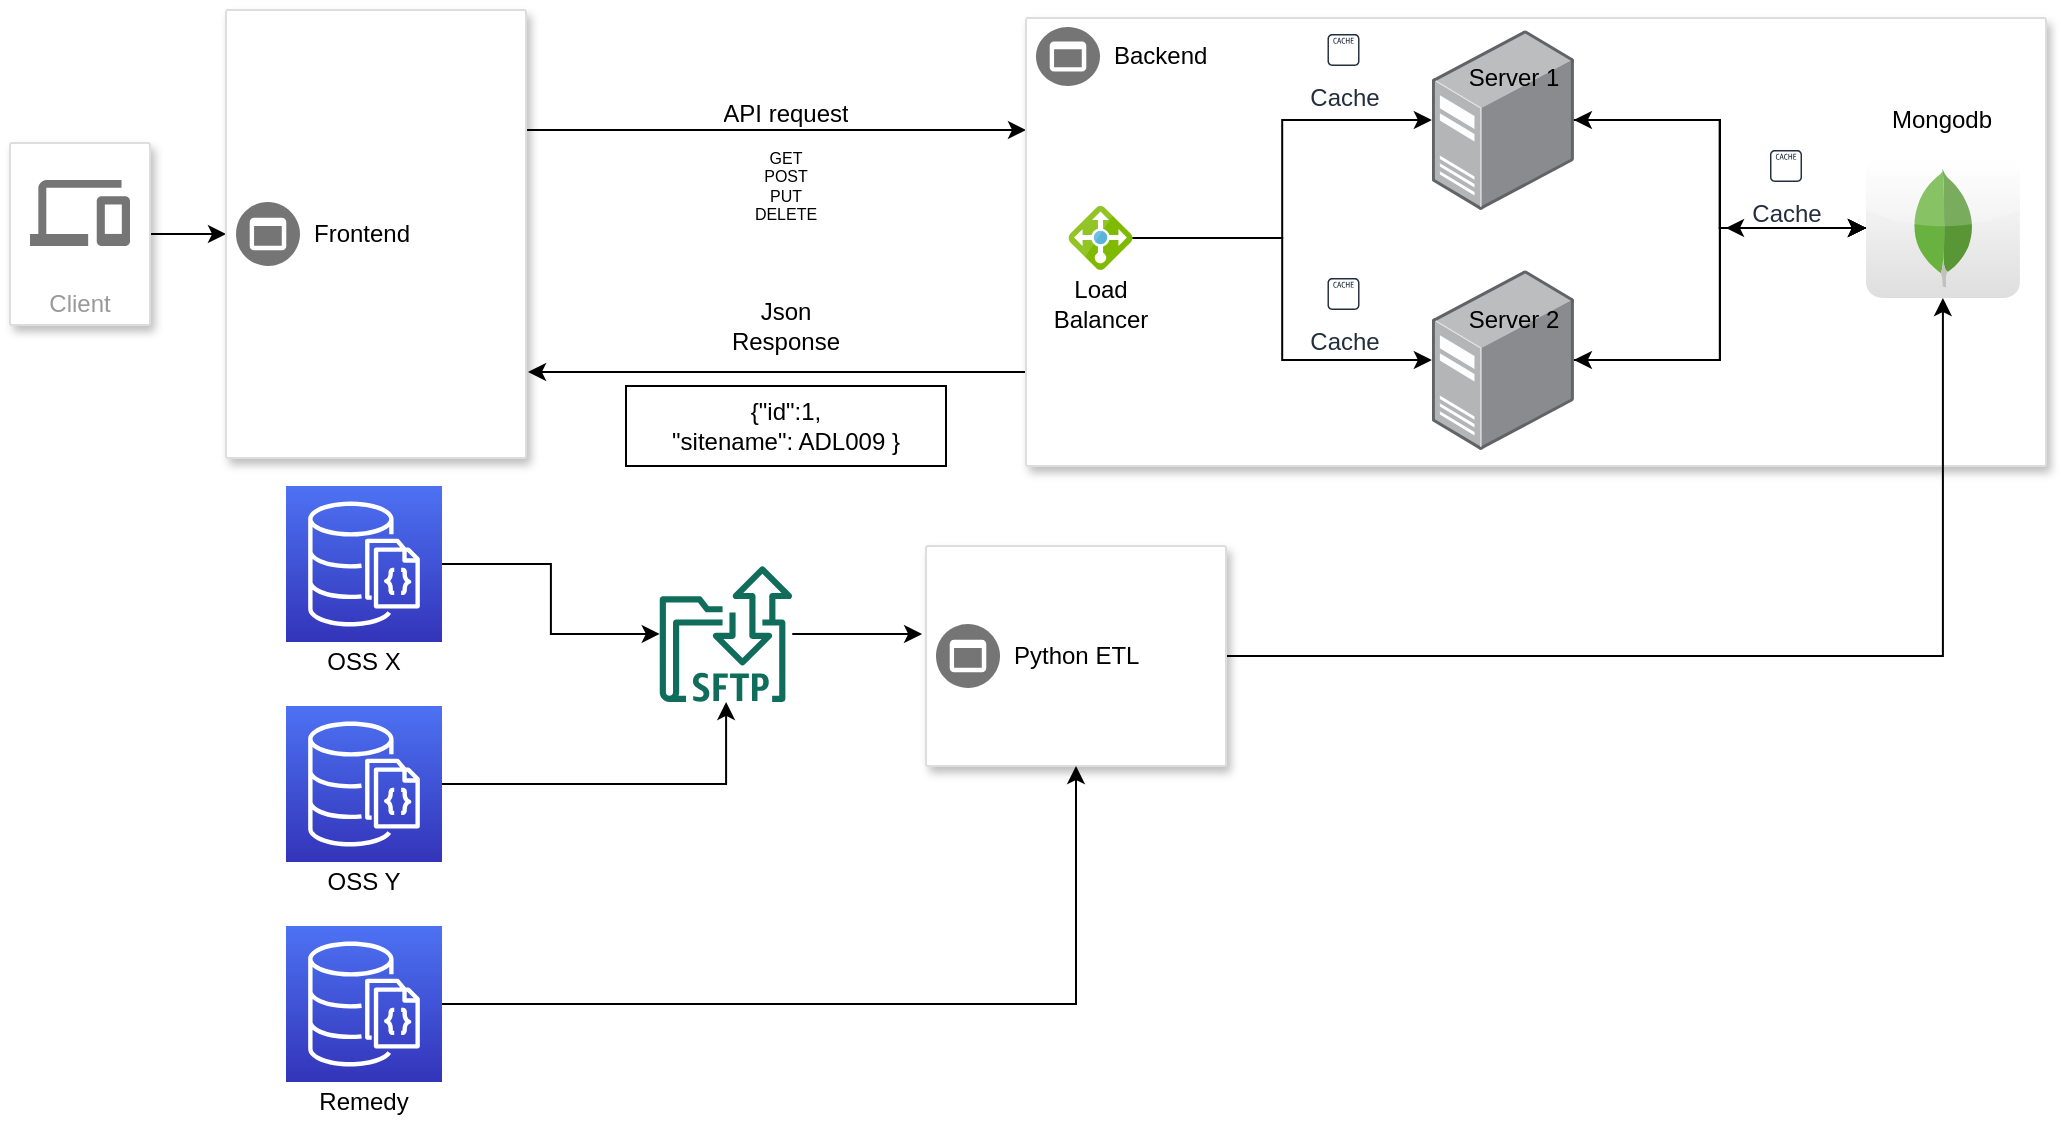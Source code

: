 <mxfile version="13.8.0" type="github">
  <diagram id="f106602c-feb2-e66a-4537-3a34d633f6aa" name="Page-1">
    <mxGraphModel dx="796" dy="455" grid="1" gridSize="10" guides="1" tooltips="1" connect="1" arrows="1" fold="1" page="1" pageScale="1" pageWidth="1169" pageHeight="827" background="#ffffff" math="0" shadow="0">
      <root>
        <mxCell id="0" />
        <mxCell id="1" parent="0" />
        <mxCell id="jlQ2GOLAOd0pFuCtd0Cb-1039" style="edgeStyle=orthogonalEdgeStyle;rounded=0;orthogonalLoop=1;jettySize=auto;html=1;exitX=1;exitY=0.5;exitDx=0;exitDy=0;entryX=0;entryY=0.5;entryDx=0;entryDy=0;" parent="1" source="1036" target="dStMWNxRlU4IX113jJQJ-1057" edge="1">
          <mxGeometry relative="1" as="geometry" />
        </mxCell>
        <mxCell id="1036" value="Client" style="strokeColor=#dddddd;fillColor=#ffffff;shadow=1;strokeWidth=1;rounded=1;absoluteArcSize=1;arcSize=2;labelPosition=center;verticalLabelPosition=middle;align=center;verticalAlign=bottom;spacingLeft=0;fontColor=#999999;fontSize=12;whiteSpace=wrap;spacingBottom=2;html=1;" parent="1" vertex="1">
          <mxGeometry x="92" y="188.5" width="70" height="91" as="geometry" />
        </mxCell>
        <mxCell id="1037" value="" style="dashed=0;connectable=0;html=1;fillColor=#757575;strokeColor=none;shape=mxgraph.gcp2.desktop_and_mobile;part=1;" parent="1036" vertex="1">
          <mxGeometry x="0.5" width="50" height="33" relative="1" as="geometry">
            <mxPoint x="-25" y="18.5" as="offset" />
          </mxGeometry>
        </mxCell>
        <mxCell id="dStMWNxRlU4IX113jJQJ-1059" style="edgeStyle=orthogonalEdgeStyle;rounded=0;orthogonalLoop=1;jettySize=auto;html=1;exitX=1;exitY=0.25;exitDx=0;exitDy=0;entryX=0;entryY=0.25;entryDx=0;entryDy=0;" parent="1" source="dStMWNxRlU4IX113jJQJ-1057" target="dStMWNxRlU4IX113jJQJ-1062" edge="1">
          <mxGeometry relative="1" as="geometry">
            <mxPoint x="420" y="199" as="targetPoint" />
            <Array as="points">
              <mxPoint x="350" y="182" />
            </Array>
          </mxGeometry>
        </mxCell>
        <mxCell id="dStMWNxRlU4IX113jJQJ-1057" value="" style="strokeColor=#dddddd;shadow=1;strokeWidth=1;rounded=1;absoluteArcSize=1;arcSize=2;" parent="1" vertex="1">
          <mxGeometry x="200" y="122" width="150" height="224" as="geometry" />
        </mxCell>
        <mxCell id="dStMWNxRlU4IX113jJQJ-1058" value="Frontend" style="dashed=0;connectable=0;html=1;fillColor=#757575;strokeColor=none;shape=mxgraph.gcp2.frontend_platform_services;part=1;labelPosition=right;verticalLabelPosition=middle;align=left;verticalAlign=middle;spacingLeft=5;fontSize=12;" parent="dStMWNxRlU4IX113jJQJ-1057" vertex="1">
          <mxGeometry y="0.5" width="32" height="32" relative="1" as="geometry">
            <mxPoint x="5" y="-16" as="offset" />
          </mxGeometry>
        </mxCell>
        <mxCell id="dStMWNxRlU4IX113jJQJ-1065" style="edgeStyle=orthogonalEdgeStyle;rounded=0;orthogonalLoop=1;jettySize=auto;html=1;exitX=0;exitY=0.804;exitDx=0;exitDy=0;exitPerimeter=0;" parent="1" source="dStMWNxRlU4IX113jJQJ-1062" edge="1">
          <mxGeometry relative="1" as="geometry">
            <mxPoint x="351" y="303" as="targetPoint" />
            <Array as="points">
              <mxPoint x="600" y="303" />
            </Array>
          </mxGeometry>
        </mxCell>
        <mxCell id="dStMWNxRlU4IX113jJQJ-1062" value="" style="strokeColor=#dddddd;shadow=1;strokeWidth=1;rounded=1;absoluteArcSize=1;arcSize=2;" parent="1" vertex="1">
          <mxGeometry x="600" y="126" width="510" height="224" as="geometry" />
        </mxCell>
        <mxCell id="dStMWNxRlU4IX113jJQJ-1063" value="Backend" style="dashed=0;connectable=0;html=1;fillColor=#757575;strokeColor=none;shape=mxgraph.gcp2.frontend_platform_services;part=1;labelPosition=right;verticalLabelPosition=middle;align=left;verticalAlign=middle;spacingLeft=5;fontSize=12;" parent="dStMWNxRlU4IX113jJQJ-1062" vertex="1">
          <mxGeometry y="0.5" width="32" height="29.5" relative="1" as="geometry">
            <mxPoint x="5" y="-107.5" as="offset" />
          </mxGeometry>
        </mxCell>
        <mxCell id="4whg9rzmziN6gf8FuwX8-1066" style="edgeStyle=orthogonalEdgeStyle;rounded=0;orthogonalLoop=1;jettySize=auto;html=1;" parent="dStMWNxRlU4IX113jJQJ-1062" source="4whg9rzmziN6gf8FuwX8-1051" target="4whg9rzmziN6gf8FuwX8-1065" edge="1">
          <mxGeometry relative="1" as="geometry" />
        </mxCell>
        <mxCell id="4whg9rzmziN6gf8FuwX8-1067" style="edgeStyle=orthogonalEdgeStyle;rounded=0;orthogonalLoop=1;jettySize=auto;html=1;" parent="dStMWNxRlU4IX113jJQJ-1062" source="4whg9rzmziN6gf8FuwX8-1051" target="4whg9rzmziN6gf8FuwX8-1049" edge="1">
          <mxGeometry relative="1" as="geometry" />
        </mxCell>
        <mxCell id="4whg9rzmziN6gf8FuwX8-1051" value="" style="aspect=fixed;html=1;points=[];align=center;image;fontSize=12;image=img/lib/mscae/Load_Balancer_feature.svg;" parent="dStMWNxRlU4IX113jJQJ-1062" vertex="1">
          <mxGeometry x="21.25" y="94" width="32" height="32" as="geometry" />
        </mxCell>
        <mxCell id="4whg9rzmziN6gf8FuwX8-1052" value="Load Balancer" style="text;html=1;strokeColor=none;fillColor=none;align=center;verticalAlign=middle;whiteSpace=wrap;rounded=0;" parent="dStMWNxRlU4IX113jJQJ-1062" vertex="1">
          <mxGeometry x="10.625" y="126" width="53.125" height="34" as="geometry" />
        </mxCell>
        <mxCell id="3dFaudVvByYtuBuP8Ixg-1038" style="edgeStyle=orthogonalEdgeStyle;rounded=0;orthogonalLoop=1;jettySize=auto;html=1;" edge="1" parent="dStMWNxRlU4IX113jJQJ-1062" source="4whg9rzmziN6gf8FuwX8-1065" target="4whg9rzmziN6gf8FuwX8-1084">
          <mxGeometry relative="1" as="geometry" />
        </mxCell>
        <mxCell id="3dFaudVvByYtuBuP8Ixg-1047" style="edgeStyle=orthogonalEdgeStyle;rounded=0;orthogonalLoop=1;jettySize=auto;html=1;" edge="1" parent="dStMWNxRlU4IX113jJQJ-1062" source="4whg9rzmziN6gf8FuwX8-1065" target="4whg9rzmziN6gf8FuwX8-1084">
          <mxGeometry relative="1" as="geometry" />
        </mxCell>
        <mxCell id="3dFaudVvByYtuBuP8Ixg-1049" style="edgeStyle=orthogonalEdgeStyle;rounded=0;orthogonalLoop=1;jettySize=auto;html=1;" edge="1" parent="dStMWNxRlU4IX113jJQJ-1062" source="4whg9rzmziN6gf8FuwX8-1065" target="4whg9rzmziN6gf8FuwX8-1084">
          <mxGeometry relative="1" as="geometry" />
        </mxCell>
        <mxCell id="4whg9rzmziN6gf8FuwX8-1065" value="" style="points=[];aspect=fixed;html=1;align=center;shadow=0;dashed=0;image;image=img/lib/allied_telesis/computer_and_terminals/Server_Desktop.svg;" parent="dStMWNxRlU4IX113jJQJ-1062" vertex="1">
          <mxGeometry x="202.938" y="6" width="71" height="90" as="geometry" />
        </mxCell>
        <mxCell id="3dFaudVvByYtuBuP8Ixg-1037" style="edgeStyle=orthogonalEdgeStyle;rounded=0;orthogonalLoop=1;jettySize=auto;html=1;" edge="1" parent="dStMWNxRlU4IX113jJQJ-1062" source="4whg9rzmziN6gf8FuwX8-1049" target="4whg9rzmziN6gf8FuwX8-1084">
          <mxGeometry relative="1" as="geometry" />
        </mxCell>
        <mxCell id="4whg9rzmziN6gf8FuwX8-1049" value="" style="points=[];aspect=fixed;html=1;align=center;shadow=0;dashed=0;image;image=img/lib/allied_telesis/computer_and_terminals/Server_Desktop.svg;" parent="dStMWNxRlU4IX113jJQJ-1062" vertex="1">
          <mxGeometry x="202.938" y="126" width="71" height="90" as="geometry" />
        </mxCell>
        <mxCell id="4whg9rzmziN6gf8FuwX8-1039" value="Cache" style="outlineConnect=0;fontColor=#232F3E;gradientColor=none;strokeColor=#232F3E;fillColor=#ffffff;dashed=0;verticalLabelPosition=bottom;verticalAlign=top;align=center;html=1;fontSize=12;fontStyle=0;aspect=fixed;shape=mxgraph.aws4.resourceIcon;resIcon=mxgraph.aws4.cache_node;" parent="dStMWNxRlU4IX113jJQJ-1062" vertex="1">
          <mxGeometry x="148.75" y="6" width="20" height="20" as="geometry" />
        </mxCell>
        <mxCell id="4whg9rzmziN6gf8FuwX8-1077" value="Cache" style="outlineConnect=0;fontColor=#232F3E;gradientColor=none;strokeColor=#232F3E;fillColor=#ffffff;dashed=0;verticalLabelPosition=bottom;verticalAlign=top;align=center;html=1;fontSize=12;fontStyle=0;aspect=fixed;shape=mxgraph.aws4.resourceIcon;resIcon=mxgraph.aws4.cache_node;" parent="dStMWNxRlU4IX113jJQJ-1062" vertex="1">
          <mxGeometry x="148.75" y="128" width="20" height="20" as="geometry" />
        </mxCell>
        <mxCell id="3dFaudVvByYtuBuP8Ixg-1045" style="edgeStyle=orthogonalEdgeStyle;rounded=0;orthogonalLoop=1;jettySize=auto;html=1;" edge="1" parent="dStMWNxRlU4IX113jJQJ-1062" source="4whg9rzmziN6gf8FuwX8-1084" target="4whg9rzmziN6gf8FuwX8-1065">
          <mxGeometry relative="1" as="geometry" />
        </mxCell>
        <mxCell id="3dFaudVvByYtuBuP8Ixg-1046" style="edgeStyle=orthogonalEdgeStyle;rounded=0;orthogonalLoop=1;jettySize=auto;html=1;" edge="1" parent="dStMWNxRlU4IX113jJQJ-1062" source="4whg9rzmziN6gf8FuwX8-1084" target="4whg9rzmziN6gf8FuwX8-1049">
          <mxGeometry relative="1" as="geometry" />
        </mxCell>
        <mxCell id="4whg9rzmziN6gf8FuwX8-1084" value="" style="dashed=0;outlineConnect=0;html=1;align=center;labelPosition=center;verticalLabelPosition=bottom;verticalAlign=top;shape=mxgraph.webicons.mongodb;gradientColor=#DFDEDE" parent="dStMWNxRlU4IX113jJQJ-1062" vertex="1">
          <mxGeometry x="420.01" y="70" width="76.93" height="70" as="geometry" />
        </mxCell>
        <mxCell id="4whg9rzmziN6gf8FuwX8-1093" value="Cache" style="outlineConnect=0;fontColor=#232F3E;gradientColor=none;strokeColor=#232F3E;fillColor=#ffffff;dashed=0;verticalLabelPosition=bottom;verticalAlign=top;align=center;html=1;fontSize=12;fontStyle=0;aspect=fixed;shape=mxgraph.aws4.resourceIcon;resIcon=mxgraph.aws4.cache_node;" parent="dStMWNxRlU4IX113jJQJ-1062" vertex="1">
          <mxGeometry x="370" y="64" width="20" height="20" as="geometry" />
        </mxCell>
        <mxCell id="3dFaudVvByYtuBuP8Ixg-1051" value="Mongodb" style="text;html=1;strokeColor=none;fillColor=none;align=center;verticalAlign=middle;whiteSpace=wrap;rounded=0;" vertex="1" parent="dStMWNxRlU4IX113jJQJ-1062">
          <mxGeometry x="438" y="41" width="40" height="20" as="geometry" />
        </mxCell>
        <mxCell id="3dFaudVvByYtuBuP8Ixg-1050" value="Server 1" style="text;html=1;strokeColor=none;fillColor=none;align=center;verticalAlign=middle;whiteSpace=wrap;rounded=0;" vertex="1" parent="dStMWNxRlU4IX113jJQJ-1062">
          <mxGeometry x="213.94" y="19" width="60" height="22" as="geometry" />
        </mxCell>
        <mxCell id="3dFaudVvByYtuBuP8Ixg-1054" value="Server 2" style="text;html=1;strokeColor=none;fillColor=none;align=center;verticalAlign=middle;whiteSpace=wrap;rounded=0;" vertex="1" parent="dStMWNxRlU4IX113jJQJ-1062">
          <mxGeometry x="213.94" y="140" width="60" height="22" as="geometry" />
        </mxCell>
        <mxCell id="3dFaudVvByYtuBuP8Ixg-1039" style="edgeStyle=orthogonalEdgeStyle;rounded=0;orthogonalLoop=1;jettySize=auto;html=1;" edge="1" parent="1" source="dStMWNxRlU4IX113jJQJ-1086" target="4whg9rzmziN6gf8FuwX8-1084">
          <mxGeometry relative="1" as="geometry" />
        </mxCell>
        <mxCell id="dStMWNxRlU4IX113jJQJ-1086" value="" style="strokeColor=#dddddd;shadow=1;strokeWidth=1;rounded=1;absoluteArcSize=1;arcSize=2;" parent="1" vertex="1">
          <mxGeometry x="550" y="390" width="150" height="110" as="geometry" />
        </mxCell>
        <mxCell id="dStMWNxRlU4IX113jJQJ-1087" value="Python ETL" style="dashed=0;connectable=0;html=1;fillColor=#757575;strokeColor=none;shape=mxgraph.gcp2.frontend_platform_services;part=1;labelPosition=right;verticalLabelPosition=middle;align=left;verticalAlign=middle;spacingLeft=5;fontSize=12;" parent="dStMWNxRlU4IX113jJQJ-1086" vertex="1">
          <mxGeometry y="0.5" width="32" height="32" relative="1" as="geometry">
            <mxPoint x="5" y="-16" as="offset" />
          </mxGeometry>
        </mxCell>
        <mxCell id="4whg9rzmziN6gf8FuwX8-1048" style="edgeStyle=orthogonalEdgeStyle;rounded=0;orthogonalLoop=1;jettySize=auto;html=1;entryX=-0.013;entryY=0.4;entryDx=0;entryDy=0;entryPerimeter=0;" parent="1" source="dStMWNxRlU4IX113jJQJ-1090" target="dStMWNxRlU4IX113jJQJ-1086" edge="1">
          <mxGeometry relative="1" as="geometry" />
        </mxCell>
        <mxCell id="dStMWNxRlU4IX113jJQJ-1090" value="" style="outlineConnect=0;fontColor=#232F3E;gradientColor=none;fillColor=#116D5B;strokeColor=none;dashed=0;verticalLabelPosition=bottom;verticalAlign=top;align=center;html=1;fontSize=12;fontStyle=0;aspect=fixed;shape=mxgraph.aws4.transfer_for_sftp_resource;" parent="1" vertex="1">
          <mxGeometry x="416.87" y="400" width="66.26" height="68" as="geometry" />
        </mxCell>
        <mxCell id="4whg9rzmziN6gf8FuwX8-1044" style="edgeStyle=orthogonalEdgeStyle;rounded=0;orthogonalLoop=1;jettySize=auto;html=1;" parent="1" source="4whg9rzmziN6gf8FuwX8-1042" target="dStMWNxRlU4IX113jJQJ-1090" edge="1">
          <mxGeometry relative="1" as="geometry" />
        </mxCell>
        <mxCell id="4whg9rzmziN6gf8FuwX8-1042" value="" style="outlineConnect=0;fontColor=#232F3E;gradientColor=#4D72F3;gradientDirection=north;fillColor=#3334B9;strokeColor=#ffffff;dashed=0;verticalLabelPosition=bottom;verticalAlign=top;align=center;html=1;fontSize=12;fontStyle=0;aspect=fixed;shape=mxgraph.aws4.resourceIcon;resIcon=mxgraph.aws4.documentdb_with_mongodb_compatibility;" parent="1" vertex="1">
          <mxGeometry x="230" y="360" width="78" height="78" as="geometry" />
        </mxCell>
        <mxCell id="4whg9rzmziN6gf8FuwX8-1045" style="edgeStyle=orthogonalEdgeStyle;rounded=0;orthogonalLoop=1;jettySize=auto;html=1;" parent="1" source="4whg9rzmziN6gf8FuwX8-1043" target="dStMWNxRlU4IX113jJQJ-1090" edge="1">
          <mxGeometry relative="1" as="geometry" />
        </mxCell>
        <mxCell id="4whg9rzmziN6gf8FuwX8-1043" value="" style="outlineConnect=0;fontColor=#232F3E;gradientColor=#4D72F3;gradientDirection=north;fillColor=#3334B9;strokeColor=#ffffff;dashed=0;verticalLabelPosition=bottom;verticalAlign=top;align=center;html=1;fontSize=12;fontStyle=0;aspect=fixed;shape=mxgraph.aws4.resourceIcon;resIcon=mxgraph.aws4.documentdb_with_mongodb_compatibility;" parent="1" vertex="1">
          <mxGeometry x="230" y="470" width="78" height="78" as="geometry" />
        </mxCell>
        <mxCell id="4whg9rzmziN6gf8FuwX8-1046" value="OSS X" style="text;html=1;strokeColor=none;fillColor=none;align=center;verticalAlign=middle;whiteSpace=wrap;rounded=0;" parent="1" vertex="1">
          <mxGeometry x="249" y="438" width="40" height="20" as="geometry" />
        </mxCell>
        <mxCell id="4whg9rzmziN6gf8FuwX8-1047" value="OSS Y" style="text;html=1;strokeColor=none;fillColor=none;align=center;verticalAlign=middle;whiteSpace=wrap;rounded=0;" parent="1" vertex="1">
          <mxGeometry x="249" y="548" width="40" height="20" as="geometry" />
        </mxCell>
        <mxCell id="dStMWNxRlU4IX113jJQJ-1072" value="" style="shape=table;html=1;whiteSpace=wrap;startSize=0;container=1;collapsible=0;childLayout=tableLayout;" parent="1" vertex="1">
          <mxGeometry x="400" y="310" width="160" height="40" as="geometry" />
        </mxCell>
        <mxCell id="dStMWNxRlU4IX113jJQJ-1073" value="" style="shape=partialRectangle;html=1;whiteSpace=wrap;collapsible=0;dropTarget=0;pointerEvents=0;fillColor=none;top=0;left=0;bottom=0;right=0;points=[[0,0.5],[1,0.5]];portConstraint=eastwest;" parent="dStMWNxRlU4IX113jJQJ-1072" vertex="1">
          <mxGeometry width="160" height="40" as="geometry" />
        </mxCell>
        <mxCell id="dStMWNxRlU4IX113jJQJ-1074" value="&lt;div&gt;{&quot;id&quot;:1,&lt;/div&gt;&lt;div&gt;&quot;sitename&quot;: ADL009 }&lt;/div&gt;" style="shape=partialRectangle;html=1;whiteSpace=wrap;connectable=0;overflow=hidden;fillColor=none;top=0;left=0;bottom=0;right=0;" parent="dStMWNxRlU4IX113jJQJ-1073" vertex="1">
          <mxGeometry width="160" height="40" as="geometry" />
        </mxCell>
        <mxCell id="dStMWNxRlU4IX113jJQJ-1052" value="" style="shape=table;html=1;whiteSpace=wrap;startSize=0;container=1;collapsible=0;childLayout=tableLayout;strokeColor=none;" parent="1" vertex="1">
          <mxGeometry x="440" y="188.5" width="80" height="42" as="geometry" />
        </mxCell>
        <mxCell id="dStMWNxRlU4IX113jJQJ-1053" value="" style="shape=partialRectangle;html=1;whiteSpace=wrap;collapsible=0;dropTarget=0;pointerEvents=0;fillColor=none;top=0;left=0;bottom=0;right=0;points=[[0,0.5],[1,0.5]];portConstraint=eastwest;" parent="dStMWNxRlU4IX113jJQJ-1052" vertex="1">
          <mxGeometry width="80" height="42" as="geometry" />
        </mxCell>
        <mxCell id="dStMWNxRlU4IX113jJQJ-1054" value="&lt;div style=&quot;font-size: 8px&quot;&gt;&lt;font style=&quot;font-size: 8px&quot;&gt;GET&lt;/font&gt;&lt;/div&gt;&lt;div style=&quot;font-size: 8px&quot;&gt;&lt;font style=&quot;font-size: 8px&quot;&gt;POST&lt;/font&gt;&lt;/div&gt;&lt;div style=&quot;font-size: 8px&quot;&gt;&lt;font style=&quot;font-size: 8px&quot;&gt;PUT&lt;/font&gt;&lt;/div&gt;&lt;div style=&quot;font-size: 8px&quot;&gt;&lt;font style=&quot;font-size: 8px&quot;&gt;DELETE&lt;br&gt;&lt;/font&gt;&lt;/div&gt;" style="shape=partialRectangle;html=1;whiteSpace=wrap;connectable=0;overflow=hidden;fillColor=none;top=0;left=0;bottom=0;right=0;" parent="dStMWNxRlU4IX113jJQJ-1053" vertex="1">
          <mxGeometry width="80" height="42" as="geometry" />
        </mxCell>
        <mxCell id="3dFaudVvByYtuBuP8Ixg-1044" style="edgeStyle=orthogonalEdgeStyle;rounded=0;orthogonalLoop=1;jettySize=auto;html=1;" edge="1" parent="1" source="4whg9rzmziN6gf8FuwX8-1084">
          <mxGeometry relative="1" as="geometry">
            <mxPoint x="950" y="231" as="targetPoint" />
          </mxGeometry>
        </mxCell>
        <mxCell id="dStMWNxRlU4IX113jJQJ-1069" value="" style="shape=table;html=1;whiteSpace=wrap;startSize=4;container=1;collapsible=0;childLayout=tableLayout;strokeColor=none;" parent="1" vertex="1">
          <mxGeometry x="440" y="160" width="80" height="24" as="geometry" />
        </mxCell>
        <mxCell id="dStMWNxRlU4IX113jJQJ-1070" value="" style="shape=partialRectangle;html=1;whiteSpace=wrap;collapsible=0;dropTarget=0;pointerEvents=0;fillColor=none;top=0;left=0;bottom=0;right=0;points=[[0,0.5],[1,0.5]];portConstraint=eastwest;" parent="dStMWNxRlU4IX113jJQJ-1069" vertex="1">
          <mxGeometry y="4" width="80" height="20" as="geometry" />
        </mxCell>
        <mxCell id="dStMWNxRlU4IX113jJQJ-1071" value="API request" style="shape=partialRectangle;html=1;whiteSpace=wrap;connectable=0;overflow=hidden;fillColor=none;top=0;left=0;bottom=0;right=0;" parent="dStMWNxRlU4IX113jJQJ-1070" vertex="1">
          <mxGeometry width="80" height="20" as="geometry" />
        </mxCell>
        <mxCell id="dStMWNxRlU4IX113jJQJ-1066" value="" style="shape=table;html=1;whiteSpace=wrap;startSize=0;container=1;collapsible=0;childLayout=tableLayout;strokeColor=none;" parent="1" vertex="1">
          <mxGeometry x="440" y="260" width="80" height="40" as="geometry" />
        </mxCell>
        <mxCell id="dStMWNxRlU4IX113jJQJ-1067" value="" style="shape=partialRectangle;html=1;whiteSpace=wrap;collapsible=0;dropTarget=0;pointerEvents=0;fillColor=none;top=0;left=0;bottom=0;right=0;points=[[0,0.5],[1,0.5]];portConstraint=eastwest;" parent="dStMWNxRlU4IX113jJQJ-1066" vertex="1">
          <mxGeometry width="80" height="40" as="geometry" />
        </mxCell>
        <mxCell id="dStMWNxRlU4IX113jJQJ-1068" value="Json Response" style="shape=partialRectangle;html=1;whiteSpace=wrap;connectable=0;overflow=hidden;fillColor=none;top=0;left=0;bottom=0;right=0;" parent="dStMWNxRlU4IX113jJQJ-1067" vertex="1">
          <mxGeometry width="80" height="40" as="geometry" />
        </mxCell>
        <mxCell id="3dFaudVvByYtuBuP8Ixg-1056" style="edgeStyle=orthogonalEdgeStyle;rounded=0;orthogonalLoop=1;jettySize=auto;html=1;entryX=0.5;entryY=1;entryDx=0;entryDy=0;" edge="1" parent="1" source="3dFaudVvByYtuBuP8Ixg-1055" target="dStMWNxRlU4IX113jJQJ-1086">
          <mxGeometry relative="1" as="geometry" />
        </mxCell>
        <mxCell id="3dFaudVvByYtuBuP8Ixg-1055" value="" style="outlineConnect=0;fontColor=#232F3E;gradientColor=#4D72F3;gradientDirection=north;fillColor=#3334B9;strokeColor=#ffffff;dashed=0;verticalLabelPosition=bottom;verticalAlign=top;align=center;html=1;fontSize=12;fontStyle=0;aspect=fixed;shape=mxgraph.aws4.resourceIcon;resIcon=mxgraph.aws4.documentdb_with_mongodb_compatibility;" vertex="1" parent="1">
          <mxGeometry x="230" y="580" width="78" height="78" as="geometry" />
        </mxCell>
        <mxCell id="3dFaudVvByYtuBuP8Ixg-1057" value="Remedy" style="text;html=1;strokeColor=none;fillColor=none;align=center;verticalAlign=middle;whiteSpace=wrap;rounded=0;" vertex="1" parent="1">
          <mxGeometry x="249" y="658" width="40" height="20" as="geometry" />
        </mxCell>
      </root>
    </mxGraphModel>
  </diagram>
</mxfile>
